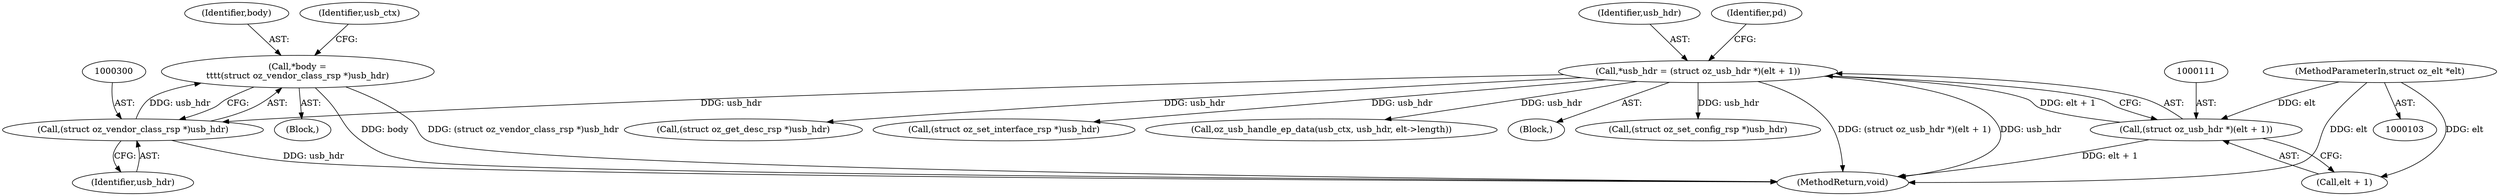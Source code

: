 digraph "0_linux_d114b9fe78c8d6fc6e70808c2092aa307c36dc8e@pointer" {
"1000297" [label="(Call,*body =\n\t\t\t\t(struct oz_vendor_class_rsp *)usb_hdr)"];
"1000299" [label="(Call,(struct oz_vendor_class_rsp *)usb_hdr)"];
"1000108" [label="(Call,*usb_hdr = (struct oz_usb_hdr *)(elt + 1))"];
"1000110" [label="(Call,(struct oz_usb_hdr *)(elt + 1))"];
"1000105" [label="(MethodParameterIn,struct oz_elt *elt)"];
"1000109" [label="(Identifier,usb_hdr)"];
"1000335" [label="(MethodReturn,void)"];
"1000120" [label="(Identifier,pd)"];
"1000257" [label="(Call,(struct oz_set_config_rsp *)usb_hdr)"];
"1000190" [label="(Call,(struct oz_get_desc_rsp *)usb_hdr)"];
"1000298" [label="(Identifier,body)"];
"1000278" [label="(Call,(struct oz_set_interface_rsp *)usb_hdr)"];
"1000105" [label="(MethodParameterIn,struct oz_elt *elt)"];
"1000108" [label="(Call,*usb_hdr = (struct oz_usb_hdr *)(elt + 1))"];
"1000297" [label="(Call,*body =\n\t\t\t\t(struct oz_vendor_class_rsp *)usb_hdr)"];
"1000325" [label="(Call,oz_usb_handle_ep_data(usb_ctx, usb_hdr, elt->length))"];
"1000301" [label="(Identifier,usb_hdr)"];
"1000106" [label="(Block,)"];
"1000112" [label="(Call,elt + 1)"];
"1000110" [label="(Call,(struct oz_usb_hdr *)(elt + 1))"];
"1000304" [label="(Identifier,usb_ctx)"];
"1000299" [label="(Call,(struct oz_vendor_class_rsp *)usb_hdr)"];
"1000295" [label="(Block,)"];
"1000297" -> "1000295"  [label="AST: "];
"1000297" -> "1000299"  [label="CFG: "];
"1000298" -> "1000297"  [label="AST: "];
"1000299" -> "1000297"  [label="AST: "];
"1000304" -> "1000297"  [label="CFG: "];
"1000297" -> "1000335"  [label="DDG: body"];
"1000297" -> "1000335"  [label="DDG: (struct oz_vendor_class_rsp *)usb_hdr"];
"1000299" -> "1000297"  [label="DDG: usb_hdr"];
"1000299" -> "1000301"  [label="CFG: "];
"1000300" -> "1000299"  [label="AST: "];
"1000301" -> "1000299"  [label="AST: "];
"1000299" -> "1000335"  [label="DDG: usb_hdr"];
"1000108" -> "1000299"  [label="DDG: usb_hdr"];
"1000108" -> "1000106"  [label="AST: "];
"1000108" -> "1000110"  [label="CFG: "];
"1000109" -> "1000108"  [label="AST: "];
"1000110" -> "1000108"  [label="AST: "];
"1000120" -> "1000108"  [label="CFG: "];
"1000108" -> "1000335"  [label="DDG: (struct oz_usb_hdr *)(elt + 1)"];
"1000108" -> "1000335"  [label="DDG: usb_hdr"];
"1000110" -> "1000108"  [label="DDG: elt + 1"];
"1000108" -> "1000190"  [label="DDG: usb_hdr"];
"1000108" -> "1000257"  [label="DDG: usb_hdr"];
"1000108" -> "1000278"  [label="DDG: usb_hdr"];
"1000108" -> "1000325"  [label="DDG: usb_hdr"];
"1000110" -> "1000112"  [label="CFG: "];
"1000111" -> "1000110"  [label="AST: "];
"1000112" -> "1000110"  [label="AST: "];
"1000110" -> "1000335"  [label="DDG: elt + 1"];
"1000105" -> "1000110"  [label="DDG: elt"];
"1000105" -> "1000103"  [label="AST: "];
"1000105" -> "1000335"  [label="DDG: elt"];
"1000105" -> "1000112"  [label="DDG: elt"];
}
